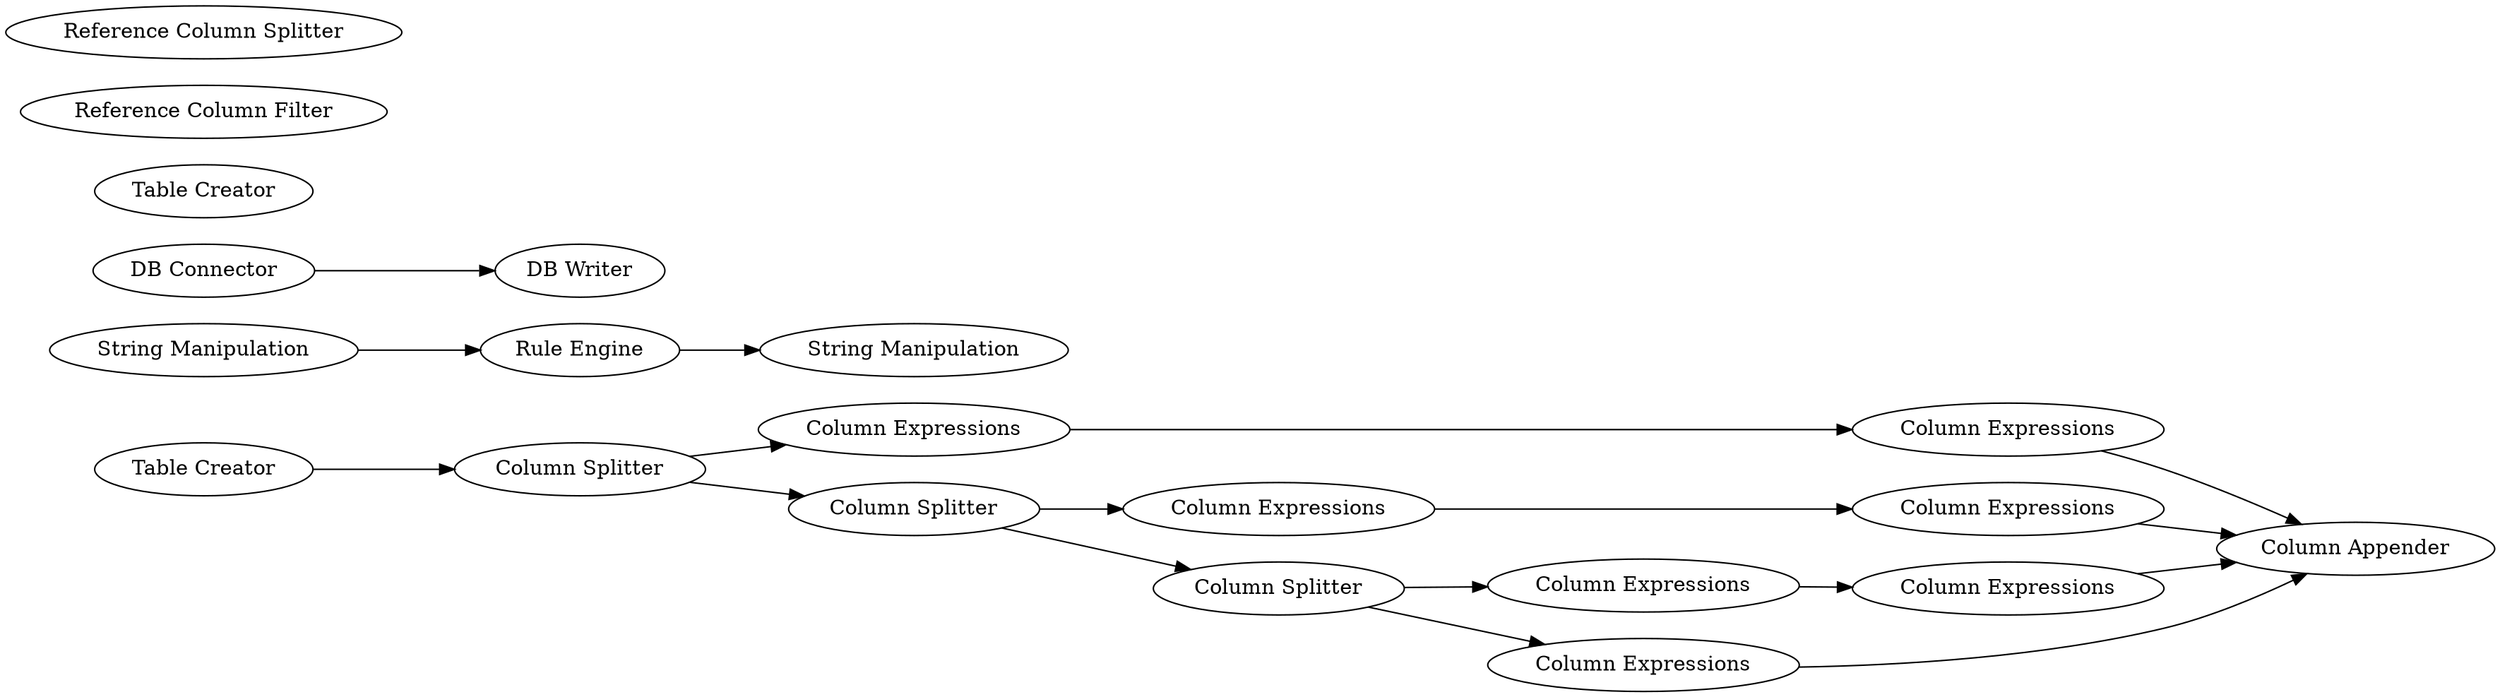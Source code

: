 digraph {
	3 [label="Table Creator"]
	6 [label="Rule Engine"]
	11 [label="String Manipulation"]
	13 [label="String Manipulation"]
	15 [label="Column Expressions"]
	17 [label="Column Expressions"]
	18 [label="DB Connector"]
	19 [label="DB Writer"]
	20 [label="Column Expressions"]
	22 [label="Column Splitter"]
	23 [label="Column Appender"]
	24 [label="Column Expressions"]
	25 [label="Column Expressions"]
	26 [label="Column Splitter"]
	27 [label="Column Expressions"]
	28 [label="Column Expressions"]
	29 [label="Column Splitter"]
	30 [label="Table Creator"]
	31 [label="Reference Column Filter"]
	32 [label="Reference Column Splitter"]
	3 -> 22
	6 -> 13
	11 -> 6
	15 -> 17
	17 -> 23
	18 -> 19
	20 -> 24
	22 -> 26
	22 -> 15
	24 -> 23
	25 -> 27
	26 -> 29
	26 -> 20
	27 -> 23
	28 -> 23
	29 -> 28
	29 -> 25
	rankdir=LR
}
